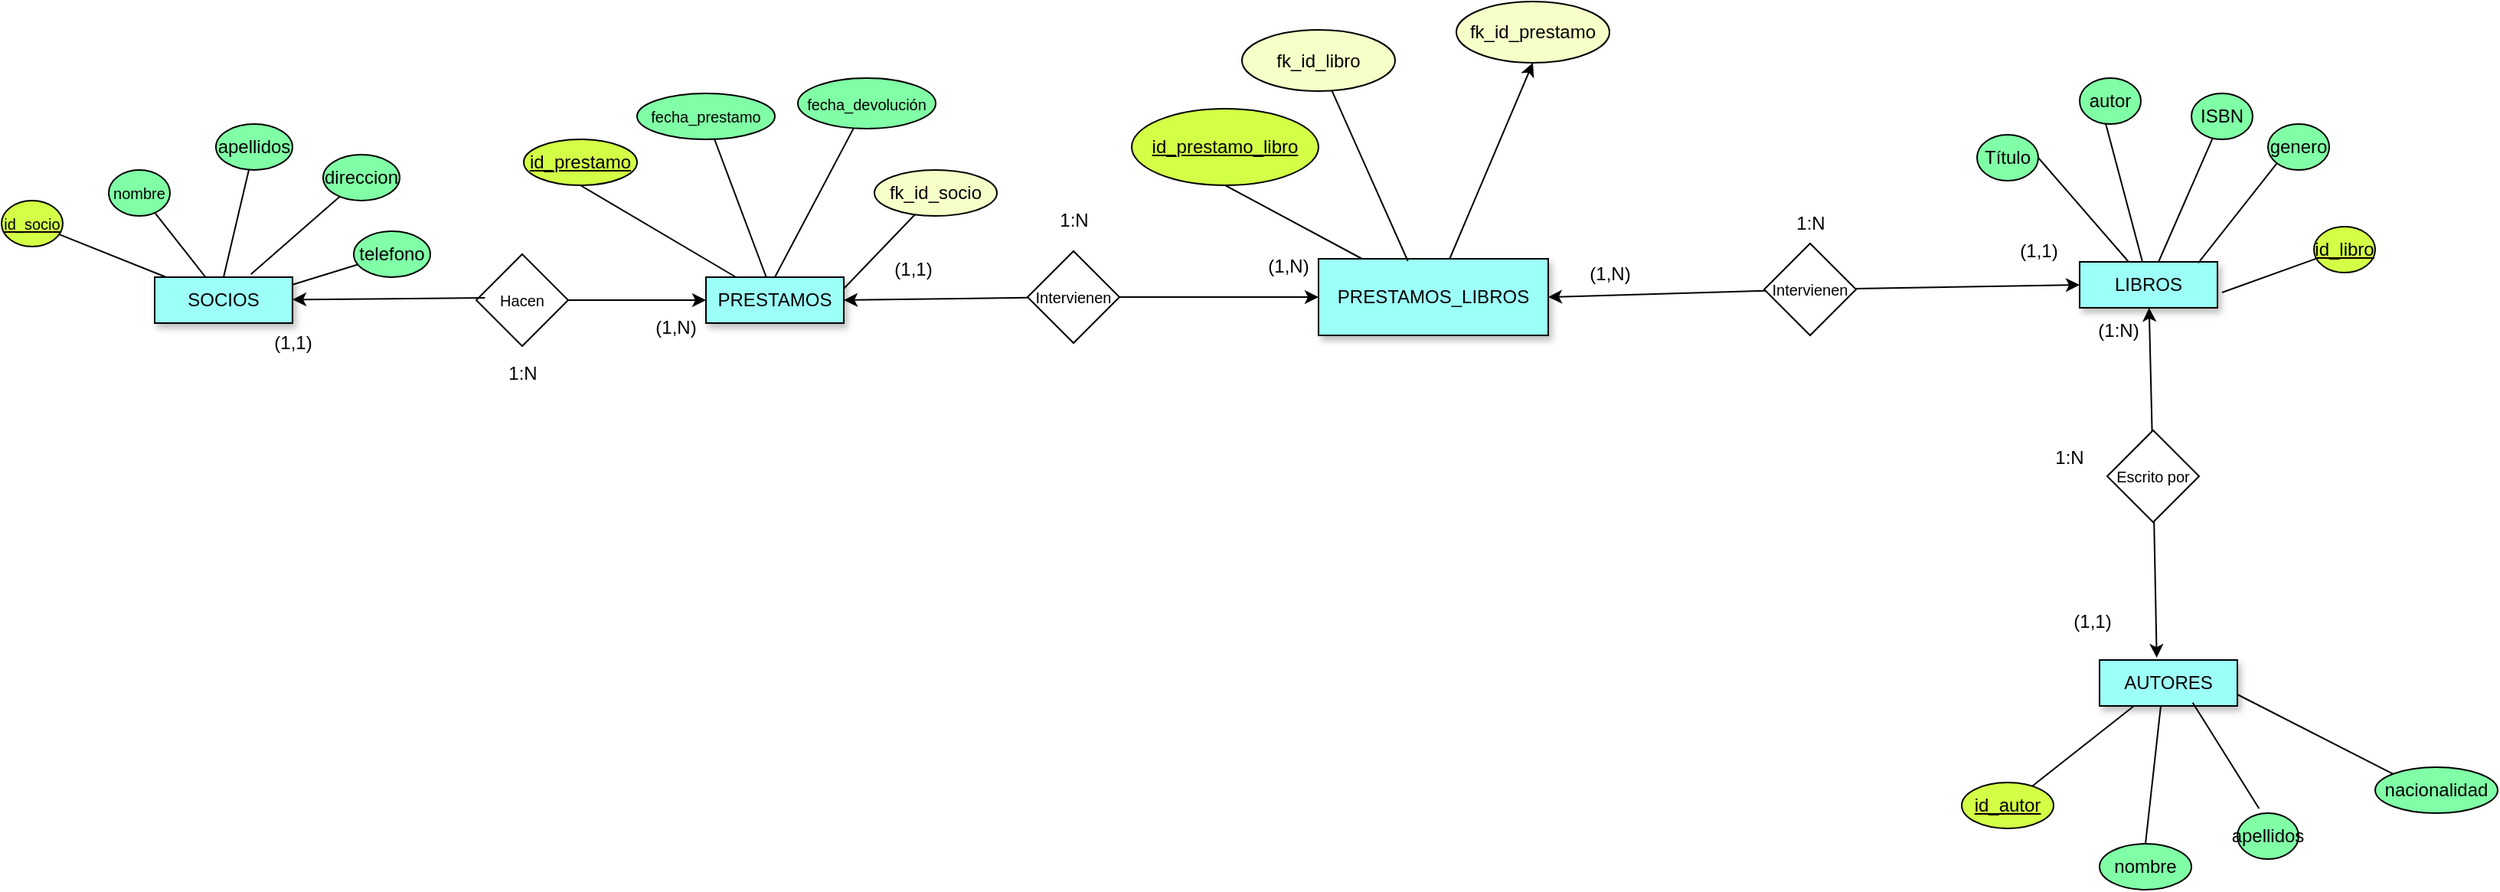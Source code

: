 <mxfile version="26.2.3">
  <diagram name="Página-1" id="UOHCNVD73cJOovwnNws5">
    <mxGraphModel dx="1503" dy="1987" grid="1" gridSize="10" guides="1" tooltips="1" connect="1" arrows="1" fold="1" page="1" pageScale="1" pageWidth="827" pageHeight="1169" math="0" shadow="0">
      <root>
        <mxCell id="0" />
        <mxCell id="1" parent="0" />
        <mxCell id="tKMO0h7BQerPnpFMQKtH-2" value="SOCIOS" style="rounded=0;whiteSpace=wrap;html=1;shadow=1;fillColor=#9CFFF8;" vertex="1" parent="1">
          <mxGeometry x="130" y="170" width="90" height="30" as="geometry" />
        </mxCell>
        <mxCell id="tKMO0h7BQerPnpFMQKtH-7" value="&lt;u&gt;&lt;font style=&quot;font-size: 10px;&quot;&gt;id_socio&lt;/font&gt;&lt;/u&gt;" style="ellipse;whiteSpace=wrap;html=1;fillColor=#D3FF46;" vertex="1" parent="1">
          <mxGeometry x="30" y="120" width="40" height="30" as="geometry" />
        </mxCell>
        <mxCell id="tKMO0h7BQerPnpFMQKtH-36" value="&lt;font style=&quot;font-size: 10px;&quot;&gt;nombre&lt;/font&gt;" style="ellipse;whiteSpace=wrap;html=1;fillColor=#80FFA6;" vertex="1" parent="1">
          <mxGeometry x="100" y="100" width="40" height="30" as="geometry" />
        </mxCell>
        <mxCell id="tKMO0h7BQerPnpFMQKtH-37" value="apellidos" style="ellipse;whiteSpace=wrap;html=1;fillColor=#80FFA6;" vertex="1" parent="1">
          <mxGeometry x="170" y="70" width="50" height="30" as="geometry" />
        </mxCell>
        <mxCell id="tKMO0h7BQerPnpFMQKtH-38" value="direccion" style="ellipse;whiteSpace=wrap;html=1;fillColor=#80FFA6;" vertex="1" parent="1">
          <mxGeometry x="240" y="90" width="50" height="30" as="geometry" />
        </mxCell>
        <mxCell id="tKMO0h7BQerPnpFMQKtH-39" value="telefono" style="ellipse;whiteSpace=wrap;html=1;fillColor=#80FFA6;" vertex="1" parent="1">
          <mxGeometry x="260" y="140" width="50" height="30" as="geometry" />
        </mxCell>
        <mxCell id="tKMO0h7BQerPnpFMQKtH-40" value="LIBROS" style="rounded=0;whiteSpace=wrap;html=1;shadow=1;fillColor=#9CFFF8;" vertex="1" parent="1">
          <mxGeometry x="1387" y="160" width="90" height="30" as="geometry" />
        </mxCell>
        <mxCell id="tKMO0h7BQerPnpFMQKtH-41" value="Título" style="ellipse;whiteSpace=wrap;html=1;fillColor=#80FFA6;" vertex="1" parent="1">
          <mxGeometry x="1320" y="77" width="40" height="30" as="geometry" />
        </mxCell>
        <mxCell id="tKMO0h7BQerPnpFMQKtH-42" value="autor" style="ellipse;whiteSpace=wrap;html=1;fillColor=#80FFA6;" vertex="1" parent="1">
          <mxGeometry x="1387" y="40" width="40" height="30" as="geometry" />
        </mxCell>
        <mxCell id="tKMO0h7BQerPnpFMQKtH-43" value="ISBN" style="ellipse;whiteSpace=wrap;html=1;fillColor=#80FFA6;" vertex="1" parent="1">
          <mxGeometry x="1460" y="50" width="40" height="30" as="geometry" />
        </mxCell>
        <mxCell id="tKMO0h7BQerPnpFMQKtH-44" value="genero" style="ellipse;whiteSpace=wrap;html=1;fillColor=#80FFA6;" vertex="1" parent="1">
          <mxGeometry x="1510" y="70" width="40" height="30" as="geometry" />
        </mxCell>
        <mxCell id="tKMO0h7BQerPnpFMQKtH-45" value="&lt;u&gt;id_libro&lt;/u&gt;" style="ellipse;whiteSpace=wrap;html=1;fillColor=#D3FF46;" vertex="1" parent="1">
          <mxGeometry x="1540" y="137" width="40" height="30" as="geometry" />
        </mxCell>
        <mxCell id="tKMO0h7BQerPnpFMQKtH-46" value="AUTORES" style="rounded=0;whiteSpace=wrap;html=1;shadow=1;fillColor=#9CFFF8;" vertex="1" parent="1">
          <mxGeometry x="1400" y="420" width="90" height="30" as="geometry" />
        </mxCell>
        <mxCell id="tKMO0h7BQerPnpFMQKtH-47" value="&lt;u&gt;id_autor&lt;/u&gt;" style="ellipse;whiteSpace=wrap;html=1;fillColor=#D3FF46;" vertex="1" parent="1">
          <mxGeometry x="1310" y="500" width="60" height="30" as="geometry" />
        </mxCell>
        <mxCell id="tKMO0h7BQerPnpFMQKtH-48" value="nombre" style="ellipse;whiteSpace=wrap;html=1;fillColor=#80FFA6;" vertex="1" parent="1">
          <mxGeometry x="1400" y="540" width="60" height="30" as="geometry" />
        </mxCell>
        <mxCell id="tKMO0h7BQerPnpFMQKtH-49" value="apellidos" style="ellipse;whiteSpace=wrap;html=1;fillColor=#80FFA6;" vertex="1" parent="1">
          <mxGeometry x="1490" y="520" width="40" height="30" as="geometry" />
        </mxCell>
        <mxCell id="tKMO0h7BQerPnpFMQKtH-50" value="nacionalidad" style="ellipse;whiteSpace=wrap;html=1;fillColor=#80FFA6;" vertex="1" parent="1">
          <mxGeometry x="1580" y="490" width="80" height="30" as="geometry" />
        </mxCell>
        <mxCell id="tKMO0h7BQerPnpFMQKtH-53" value="" style="endArrow=none;html=1;rounded=0;" edge="1" parent="1" source="tKMO0h7BQerPnpFMQKtH-7" target="tKMO0h7BQerPnpFMQKtH-2">
          <mxGeometry width="50" height="50" relative="1" as="geometry">
            <mxPoint x="70" y="190" as="sourcePoint" />
            <mxPoint x="120" y="140" as="targetPoint" />
          </mxGeometry>
        </mxCell>
        <mxCell id="tKMO0h7BQerPnpFMQKtH-87" value="" style="edgeStyle=none;rounded=0;orthogonalLoop=1;jettySize=auto;html=1;" edge="1" parent="1" source="tKMO0h7BQerPnpFMQKtH-54" target="tKMO0h7BQerPnpFMQKtH-77">
          <mxGeometry relative="1" as="geometry" />
        </mxCell>
        <mxCell id="tKMO0h7BQerPnpFMQKtH-54" value="&lt;font style=&quot;font-size: 10px;&quot;&gt;Hacen&lt;/font&gt;" style="rhombus;whiteSpace=wrap;html=1;" vertex="1" parent="1">
          <mxGeometry x="340" y="155" width="60" height="60" as="geometry" />
        </mxCell>
        <mxCell id="tKMO0h7BQerPnpFMQKtH-55" value="" style="endArrow=classic;html=1;rounded=0;exitX=0.095;exitY=0.476;exitDx=0;exitDy=0;exitPerimeter=0;" edge="1" parent="1" source="tKMO0h7BQerPnpFMQKtH-54" target="tKMO0h7BQerPnpFMQKtH-2">
          <mxGeometry width="50" height="50" relative="1" as="geometry">
            <mxPoint x="260" y="270" as="sourcePoint" />
            <mxPoint x="310" y="220" as="targetPoint" />
          </mxGeometry>
        </mxCell>
        <mxCell id="tKMO0h7BQerPnpFMQKtH-58" value="(1,1)" style="text;html=1;align=center;verticalAlign=middle;resizable=0;points=[];autosize=1;strokeColor=none;fillColor=none;" vertex="1" parent="1">
          <mxGeometry x="195" y="198" width="50" height="30" as="geometry" />
        </mxCell>
        <mxCell id="tKMO0h7BQerPnpFMQKtH-61" value="" style="edgeStyle=none;rounded=0;orthogonalLoop=1;jettySize=auto;html=1;entryX=0.415;entryY=-0.048;entryDx=0;entryDy=0;entryPerimeter=0;" edge="1" parent="1" source="tKMO0h7BQerPnpFMQKtH-60" target="tKMO0h7BQerPnpFMQKtH-46">
          <mxGeometry relative="1" as="geometry">
            <mxPoint x="1084.76" y="205" as="sourcePoint" />
            <mxPoint x="1084.76" y="305" as="targetPoint" />
          </mxGeometry>
        </mxCell>
        <mxCell id="tKMO0h7BQerPnpFMQKtH-62" value="" style="edgeStyle=none;rounded=0;orthogonalLoop=1;jettySize=auto;html=1;" edge="1" parent="1" source="tKMO0h7BQerPnpFMQKtH-60" target="tKMO0h7BQerPnpFMQKtH-40">
          <mxGeometry relative="1" as="geometry" />
        </mxCell>
        <mxCell id="tKMO0h7BQerPnpFMQKtH-60" value="&lt;font style=&quot;font-size: 10px;&quot;&gt;Escrito por&lt;/font&gt;" style="rhombus;whiteSpace=wrap;html=1;" vertex="1" parent="1">
          <mxGeometry x="1405" y="270" width="60" height="60" as="geometry" />
        </mxCell>
        <mxCell id="tKMO0h7BQerPnpFMQKtH-65" value="(1,1)" style="text;html=1;align=center;verticalAlign=middle;resizable=0;points=[];autosize=1;strokeColor=none;fillColor=none;" vertex="1" parent="1">
          <mxGeometry x="1370" y="380" width="50" height="30" as="geometry" />
        </mxCell>
        <mxCell id="tKMO0h7BQerPnpFMQKtH-66" value="1:N" style="text;html=1;align=center;verticalAlign=middle;resizable=0;points=[];autosize=1;strokeColor=none;fillColor=none;" vertex="1" parent="1">
          <mxGeometry x="1360" y="273" width="40" height="30" as="geometry" />
        </mxCell>
        <mxCell id="tKMO0h7BQerPnpFMQKtH-68" value="" style="endArrow=none;html=1;rounded=0;" edge="1" parent="1" source="tKMO0h7BQerPnpFMQKtH-36" target="tKMO0h7BQerPnpFMQKtH-2">
          <mxGeometry width="50" height="50" relative="1" as="geometry">
            <mxPoint x="88" y="162" as="sourcePoint" />
            <mxPoint x="158" y="190" as="targetPoint" />
          </mxGeometry>
        </mxCell>
        <mxCell id="tKMO0h7BQerPnpFMQKtH-69" value="" style="endArrow=none;html=1;rounded=0;entryX=0.5;entryY=0;entryDx=0;entryDy=0;" edge="1" parent="1" source="tKMO0h7BQerPnpFMQKtH-37" target="tKMO0h7BQerPnpFMQKtH-2">
          <mxGeometry width="50" height="50" relative="1" as="geometry">
            <mxPoint x="98" y="172" as="sourcePoint" />
            <mxPoint x="168" y="200" as="targetPoint" />
          </mxGeometry>
        </mxCell>
        <mxCell id="tKMO0h7BQerPnpFMQKtH-70" value="" style="endArrow=none;html=1;rounded=0;entryX=0.698;entryY=-0.063;entryDx=0;entryDy=0;entryPerimeter=0;" edge="1" parent="1" source="tKMO0h7BQerPnpFMQKtH-38" target="tKMO0h7BQerPnpFMQKtH-2">
          <mxGeometry width="50" height="50" relative="1" as="geometry">
            <mxPoint x="201" y="110" as="sourcePoint" />
            <mxPoint x="185" y="180" as="targetPoint" />
          </mxGeometry>
        </mxCell>
        <mxCell id="tKMO0h7BQerPnpFMQKtH-71" value="" style="endArrow=none;html=1;rounded=0;entryX=1.005;entryY=0.159;entryDx=0;entryDy=0;entryPerimeter=0;" edge="1" parent="1" source="tKMO0h7BQerPnpFMQKtH-39" target="tKMO0h7BQerPnpFMQKtH-2">
          <mxGeometry width="50" height="50" relative="1" as="geometry">
            <mxPoint x="211" y="120" as="sourcePoint" />
            <mxPoint x="195" y="190" as="targetPoint" />
          </mxGeometry>
        </mxCell>
        <mxCell id="tKMO0h7BQerPnpFMQKtH-72" value="" style="endArrow=none;html=1;rounded=0;exitX=1;exitY=0.5;exitDx=0;exitDy=0;" edge="1" parent="1" source="tKMO0h7BQerPnpFMQKtH-41" target="tKMO0h7BQerPnpFMQKtH-40">
          <mxGeometry width="50" height="50" relative="1" as="geometry">
            <mxPoint x="1081" y="130" as="sourcePoint" />
            <mxPoint x="1065" y="200" as="targetPoint" />
          </mxGeometry>
        </mxCell>
        <mxCell id="tKMO0h7BQerPnpFMQKtH-73" value="" style="endArrow=none;html=1;rounded=0;" edge="1" parent="1" target="tKMO0h7BQerPnpFMQKtH-40">
          <mxGeometry width="50" height="50" relative="1" as="geometry">
            <mxPoint x="1404.027" y="69.693" as="sourcePoint" />
            <mxPoint x="1075" y="210" as="targetPoint" />
          </mxGeometry>
        </mxCell>
        <mxCell id="tKMO0h7BQerPnpFMQKtH-74" value="" style="endArrow=none;html=1;rounded=0;" edge="1" parent="1" source="tKMO0h7BQerPnpFMQKtH-43" target="tKMO0h7BQerPnpFMQKtH-40">
          <mxGeometry width="50" height="50" relative="1" as="geometry">
            <mxPoint x="1101" y="150" as="sourcePoint" />
            <mxPoint x="1085" y="220" as="targetPoint" />
          </mxGeometry>
        </mxCell>
        <mxCell id="tKMO0h7BQerPnpFMQKtH-77" value="PRESTAMOS" style="rounded=0;whiteSpace=wrap;html=1;shadow=1;fillColor=#9CFFF8;" vertex="1" parent="1">
          <mxGeometry x="490" y="170" width="90" height="30" as="geometry" />
        </mxCell>
        <mxCell id="tKMO0h7BQerPnpFMQKtH-78" value="&lt;font style=&quot;font-size: 10px;&quot;&gt;fecha_prestamo&lt;/font&gt;" style="ellipse;whiteSpace=wrap;html=1;fillColor=#80FFA6;" vertex="1" parent="1">
          <mxGeometry x="445" y="50" width="90" height="30" as="geometry" />
        </mxCell>
        <mxCell id="tKMO0h7BQerPnpFMQKtH-79" value="&lt;font style=&quot;font-size: 10px;&quot;&gt;fecha_devolución&lt;/font&gt;" style="ellipse;whiteSpace=wrap;html=1;fillColor=#80FFA6;" vertex="1" parent="1">
          <mxGeometry x="550" y="40" width="90" height="33" as="geometry" />
        </mxCell>
        <mxCell id="tKMO0h7BQerPnpFMQKtH-80" value="fk_id_socio" style="ellipse;whiteSpace=wrap;html=1;fillColor=#F7FFC8;" vertex="1" parent="1">
          <mxGeometry x="600" y="100" width="80" height="30" as="geometry" />
        </mxCell>
        <mxCell id="tKMO0h7BQerPnpFMQKtH-81" value="" style="endArrow=none;html=1;rounded=0;exitX=0.5;exitY=1;exitDx=0;exitDy=0;" edge="1" parent="1" target="tKMO0h7BQerPnpFMQKtH-77" source="tKMO0h7BQerPnpFMQKtH-88">
          <mxGeometry width="50" height="50" relative="1" as="geometry">
            <mxPoint x="418" y="129" as="sourcePoint" />
            <mxPoint x="470" y="127" as="targetPoint" />
          </mxGeometry>
        </mxCell>
        <mxCell id="tKMO0h7BQerPnpFMQKtH-82" value="(1:N)" style="text;html=1;align=center;verticalAlign=middle;resizable=0;points=[];autosize=1;strokeColor=none;fillColor=none;" vertex="1" parent="1">
          <mxGeometry x="1387" y="190" width="50" height="30" as="geometry" />
        </mxCell>
        <mxCell id="tKMO0h7BQerPnpFMQKtH-83" value="" style="endArrow=none;html=1;rounded=0;" edge="1" parent="1" source="tKMO0h7BQerPnpFMQKtH-78" target="tKMO0h7BQerPnpFMQKtH-77">
          <mxGeometry width="50" height="50" relative="1" as="geometry">
            <mxPoint x="438" y="149" as="sourcePoint" />
            <mxPoint x="508" y="177" as="targetPoint" />
          </mxGeometry>
        </mxCell>
        <mxCell id="tKMO0h7BQerPnpFMQKtH-84" value="" style="endArrow=none;html=1;rounded=0;entryX=0.5;entryY=0;entryDx=0;entryDy=0;" edge="1" parent="1" source="tKMO0h7BQerPnpFMQKtH-79" target="tKMO0h7BQerPnpFMQKtH-77">
          <mxGeometry width="50" height="50" relative="1" as="geometry">
            <mxPoint x="448" y="159" as="sourcePoint" />
            <mxPoint x="518" y="187" as="targetPoint" />
          </mxGeometry>
        </mxCell>
        <mxCell id="tKMO0h7BQerPnpFMQKtH-85" value="" style="endArrow=none;html=1;rounded=0;entryX=1;entryY=0.25;entryDx=0;entryDy=0;" edge="1" parent="1" source="tKMO0h7BQerPnpFMQKtH-80" target="tKMO0h7BQerPnpFMQKtH-77">
          <mxGeometry width="50" height="50" relative="1" as="geometry">
            <mxPoint x="551" y="97" as="sourcePoint" />
            <mxPoint x="535" y="167" as="targetPoint" />
          </mxGeometry>
        </mxCell>
        <mxCell id="tKMO0h7BQerPnpFMQKtH-88" value="&lt;u&gt;id_prestamo&lt;/u&gt;" style="ellipse;whiteSpace=wrap;html=1;fillColor=#D3FF46;" vertex="1" parent="1">
          <mxGeometry x="371" y="80" width="74" height="30" as="geometry" />
        </mxCell>
        <mxCell id="tKMO0h7BQerPnpFMQKtH-90" value="(1,N)" style="text;html=1;align=center;verticalAlign=middle;resizable=0;points=[];autosize=1;strokeColor=none;fillColor=none;" vertex="1" parent="1">
          <mxGeometry x="445" y="188" width="50" height="30" as="geometry" />
        </mxCell>
        <mxCell id="tKMO0h7BQerPnpFMQKtH-91" value="1:N" style="text;html=1;align=center;verticalAlign=middle;resizable=0;points=[];autosize=1;strokeColor=none;fillColor=none;" vertex="1" parent="1">
          <mxGeometry x="350" y="218" width="40" height="30" as="geometry" />
        </mxCell>
        <mxCell id="tKMO0h7BQerPnpFMQKtH-92" value="" style="endArrow=none;html=1;rounded=0;exitX=0;exitY=1;exitDx=0;exitDy=0;entryX=0.861;entryY=0.022;entryDx=0;entryDy=0;entryPerimeter=0;" edge="1" parent="1" source="tKMO0h7BQerPnpFMQKtH-44" target="tKMO0h7BQerPnpFMQKtH-40">
          <mxGeometry width="50" height="50" relative="1" as="geometry">
            <mxPoint x="1484" y="89" as="sourcePoint" />
            <mxPoint x="1451" y="178" as="targetPoint" />
          </mxGeometry>
        </mxCell>
        <mxCell id="tKMO0h7BQerPnpFMQKtH-93" value="" style="endArrow=none;html=1;rounded=0;exitX=0.042;exitY=0.694;exitDx=0;exitDy=0;exitPerimeter=0;" edge="1" parent="1" source="tKMO0h7BQerPnpFMQKtH-45">
          <mxGeometry width="50" height="50" relative="1" as="geometry">
            <mxPoint x="1494" y="99" as="sourcePoint" />
            <mxPoint x="1480" y="180" as="targetPoint" />
          </mxGeometry>
        </mxCell>
        <mxCell id="tKMO0h7BQerPnpFMQKtH-94" value="" style="endArrow=none;html=1;rounded=0;exitX=0.25;exitY=1;exitDx=0;exitDy=0;" edge="1" parent="1" source="tKMO0h7BQerPnpFMQKtH-46" target="tKMO0h7BQerPnpFMQKtH-47">
          <mxGeometry width="50" height="50" relative="1" as="geometry">
            <mxPoint x="1504" y="109" as="sourcePoint" />
            <mxPoint x="1471" y="198" as="targetPoint" />
          </mxGeometry>
        </mxCell>
        <mxCell id="tKMO0h7BQerPnpFMQKtH-95" value="" style="endArrow=none;html=1;rounded=0;exitX=0.5;exitY=0;exitDx=0;exitDy=0;entryX=0.444;entryY=1.011;entryDx=0;entryDy=0;entryPerimeter=0;" edge="1" parent="1" source="tKMO0h7BQerPnpFMQKtH-48" target="tKMO0h7BQerPnpFMQKtH-46">
          <mxGeometry width="50" height="50" relative="1" as="geometry">
            <mxPoint x="1514" y="119" as="sourcePoint" />
            <mxPoint x="1481" y="208" as="targetPoint" />
          </mxGeometry>
        </mxCell>
        <mxCell id="tKMO0h7BQerPnpFMQKtH-96" value="" style="endArrow=none;html=1;rounded=0;exitX=0.354;exitY=-0.1;exitDx=0;exitDy=0;exitPerimeter=0;entryX=0.676;entryY=0.928;entryDx=0;entryDy=0;entryPerimeter=0;" edge="1" parent="1" source="tKMO0h7BQerPnpFMQKtH-49" target="tKMO0h7BQerPnpFMQKtH-46">
          <mxGeometry width="50" height="50" relative="1" as="geometry">
            <mxPoint x="1524" y="129" as="sourcePoint" />
            <mxPoint x="1491" y="218" as="targetPoint" />
          </mxGeometry>
        </mxCell>
        <mxCell id="tKMO0h7BQerPnpFMQKtH-97" value="" style="endArrow=none;html=1;rounded=0;entryX=0;entryY=0;entryDx=0;entryDy=0;exitX=1;exitY=0.75;exitDx=0;exitDy=0;" edge="1" parent="1" source="tKMO0h7BQerPnpFMQKtH-46" target="tKMO0h7BQerPnpFMQKtH-50">
          <mxGeometry width="50" height="50" relative="1" as="geometry">
            <mxPoint x="1534" y="139" as="sourcePoint" />
            <mxPoint x="1501" y="228" as="targetPoint" />
          </mxGeometry>
        </mxCell>
        <mxCell id="tKMO0h7BQerPnpFMQKtH-101" style="edgeStyle=none;rounded=0;orthogonalLoop=1;jettySize=auto;html=1;entryX=1;entryY=0.5;entryDx=0;entryDy=0;" edge="1" parent="1" source="tKMO0h7BQerPnpFMQKtH-100" target="tKMO0h7BQerPnpFMQKtH-77">
          <mxGeometry relative="1" as="geometry" />
        </mxCell>
        <mxCell id="tKMO0h7BQerPnpFMQKtH-102" style="edgeStyle=none;rounded=0;orthogonalLoop=1;jettySize=auto;html=1;entryX=0;entryY=0.5;entryDx=0;entryDy=0;" edge="1" parent="1" source="tKMO0h7BQerPnpFMQKtH-100" target="tKMO0h7BQerPnpFMQKtH-107">
          <mxGeometry relative="1" as="geometry" />
        </mxCell>
        <mxCell id="tKMO0h7BQerPnpFMQKtH-100" value="&lt;font style=&quot;font-size: 10px;&quot;&gt;Intervienen&lt;/font&gt;" style="rhombus;whiteSpace=wrap;html=1;" vertex="1" parent="1">
          <mxGeometry x="700" y="153" width="60" height="60" as="geometry" />
        </mxCell>
        <mxCell id="tKMO0h7BQerPnpFMQKtH-106" value="" style="edgeStyle=none;rounded=0;orthogonalLoop=1;jettySize=auto;html=1;" edge="1" parent="1" target="tKMO0h7BQerPnpFMQKtH-107">
          <mxGeometry relative="1" as="geometry">
            <mxPoint x="910" y="185" as="sourcePoint" />
          </mxGeometry>
        </mxCell>
        <mxCell id="tKMO0h7BQerPnpFMQKtH-131" style="edgeStyle=none;rounded=0;orthogonalLoop=1;jettySize=auto;html=1;entryX=0.5;entryY=1;entryDx=0;entryDy=0;" edge="1" parent="1" source="tKMO0h7BQerPnpFMQKtH-107" target="tKMO0h7BQerPnpFMQKtH-130">
          <mxGeometry relative="1" as="geometry" />
        </mxCell>
        <mxCell id="tKMO0h7BQerPnpFMQKtH-107" value="PRESTAMOS_LIBROS" style="rounded=0;whiteSpace=wrap;html=1;shadow=1;fillColor=#9CFFF8;" vertex="1" parent="1">
          <mxGeometry x="890" y="158" width="150" height="50" as="geometry" />
        </mxCell>
        <mxCell id="tKMO0h7BQerPnpFMQKtH-110" value="fk_id_libro" style="ellipse;whiteSpace=wrap;html=1;fillColor=#F7FFC8;" vertex="1" parent="1">
          <mxGeometry x="840" y="8.5" width="100" height="40" as="geometry" />
        </mxCell>
        <mxCell id="tKMO0h7BQerPnpFMQKtH-111" value="" style="endArrow=none;html=1;rounded=0;exitX=0.5;exitY=1;exitDx=0;exitDy=0;" edge="1" parent="1" source="tKMO0h7BQerPnpFMQKtH-115" target="tKMO0h7BQerPnpFMQKtH-107">
          <mxGeometry width="50" height="50" relative="1" as="geometry">
            <mxPoint x="928" y="129" as="sourcePoint" />
            <mxPoint x="980" y="127" as="targetPoint" />
          </mxGeometry>
        </mxCell>
        <mxCell id="tKMO0h7BQerPnpFMQKtH-114" value="" style="endArrow=none;html=1;rounded=0;entryX=0.389;entryY=0.03;entryDx=0;entryDy=0;entryPerimeter=0;" edge="1" parent="1" source="tKMO0h7BQerPnpFMQKtH-110" target="tKMO0h7BQerPnpFMQKtH-107">
          <mxGeometry width="50" height="50" relative="1" as="geometry">
            <mxPoint x="1061" y="97" as="sourcePoint" />
            <mxPoint x="1045" y="167" as="targetPoint" />
          </mxGeometry>
        </mxCell>
        <mxCell id="tKMO0h7BQerPnpFMQKtH-115" value="&lt;u&gt;id_prestamo_libro&lt;/u&gt;" style="ellipse;whiteSpace=wrap;html=1;fillColor=#D3FF46;" vertex="1" parent="1">
          <mxGeometry x="768" y="60" width="122" height="50" as="geometry" />
        </mxCell>
        <mxCell id="tKMO0h7BQerPnpFMQKtH-123" style="edgeStyle=none;rounded=0;orthogonalLoop=1;jettySize=auto;html=1;entryX=1;entryY=0.5;entryDx=0;entryDy=0;" edge="1" parent="1" source="tKMO0h7BQerPnpFMQKtH-120" target="tKMO0h7BQerPnpFMQKtH-107">
          <mxGeometry relative="1" as="geometry" />
        </mxCell>
        <mxCell id="tKMO0h7BQerPnpFMQKtH-124" style="edgeStyle=none;rounded=0;orthogonalLoop=1;jettySize=auto;html=1;entryX=0;entryY=0.5;entryDx=0;entryDy=0;" edge="1" parent="1" source="tKMO0h7BQerPnpFMQKtH-120" target="tKMO0h7BQerPnpFMQKtH-40">
          <mxGeometry relative="1" as="geometry" />
        </mxCell>
        <mxCell id="tKMO0h7BQerPnpFMQKtH-120" value="&lt;font style=&quot;font-size: 10px;&quot;&gt;Intervienen&lt;/font&gt;" style="rhombus;whiteSpace=wrap;html=1;" vertex="1" parent="1">
          <mxGeometry x="1181" y="148" width="60" height="60" as="geometry" />
        </mxCell>
        <mxCell id="tKMO0h7BQerPnpFMQKtH-125" value="(1,N)" style="text;html=1;align=center;verticalAlign=middle;resizable=0;points=[];autosize=1;strokeColor=none;fillColor=none;" vertex="1" parent="1">
          <mxGeometry x="1055" y="153" width="50" height="30" as="geometry" />
        </mxCell>
        <mxCell id="tKMO0h7BQerPnpFMQKtH-126" value="(1,1)" style="text;html=1;align=center;verticalAlign=middle;resizable=0;points=[];autosize=1;strokeColor=none;fillColor=none;" vertex="1" parent="1">
          <mxGeometry x="1335" y="138" width="50" height="30" as="geometry" />
        </mxCell>
        <mxCell id="tKMO0h7BQerPnpFMQKtH-127" value="1:N" style="text;html=1;align=center;verticalAlign=middle;resizable=0;points=[];autosize=1;strokeColor=none;fillColor=none;" vertex="1" parent="1">
          <mxGeometry x="1191" y="120" width="40" height="30" as="geometry" />
        </mxCell>
        <mxCell id="tKMO0h7BQerPnpFMQKtH-128" value="(1,N)" style="text;html=1;align=center;verticalAlign=middle;resizable=0;points=[];autosize=1;strokeColor=none;fillColor=none;" vertex="1" parent="1">
          <mxGeometry x="845" y="148" width="50" height="30" as="geometry" />
        </mxCell>
        <mxCell id="tKMO0h7BQerPnpFMQKtH-129" value="(1,1)" style="text;html=1;align=center;verticalAlign=middle;resizable=0;points=[];autosize=1;strokeColor=none;fillColor=none;" vertex="1" parent="1">
          <mxGeometry x="600" y="150" width="50" height="30" as="geometry" />
        </mxCell>
        <mxCell id="tKMO0h7BQerPnpFMQKtH-130" value="fk_id_prestamo" style="ellipse;whiteSpace=wrap;html=1;fillColor=#F7FFC8;" vertex="1" parent="1">
          <mxGeometry x="980" y="-10" width="100" height="40" as="geometry" />
        </mxCell>
        <mxCell id="tKMO0h7BQerPnpFMQKtH-132" value="1:N" style="text;html=1;align=center;verticalAlign=middle;resizable=0;points=[];autosize=1;strokeColor=none;fillColor=none;" vertex="1" parent="1">
          <mxGeometry x="710" y="118" width="40" height="30" as="geometry" />
        </mxCell>
      </root>
    </mxGraphModel>
  </diagram>
</mxfile>
